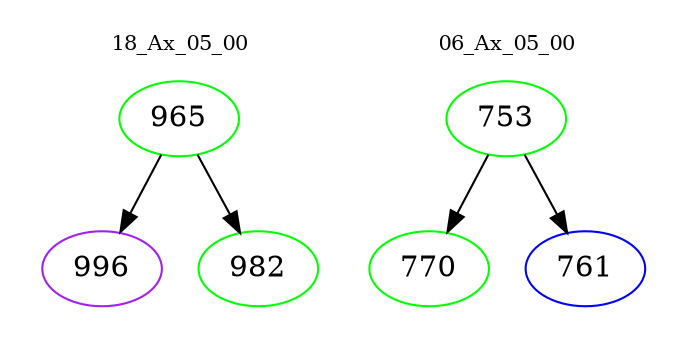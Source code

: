 digraph{
subgraph cluster_0 {
color = white
label = "18_Ax_05_00";
fontsize=10;
T0_965 [label="965", color="green"]
T0_965 -> T0_996 [color="black"]
T0_996 [label="996", color="purple"]
T0_965 -> T0_982 [color="black"]
T0_982 [label="982", color="green"]
}
subgraph cluster_1 {
color = white
label = "06_Ax_05_00";
fontsize=10;
T1_753 [label="753", color="green"]
T1_753 -> T1_770 [color="black"]
T1_770 [label="770", color="green"]
T1_753 -> T1_761 [color="black"]
T1_761 [label="761", color="blue"]
}
}

